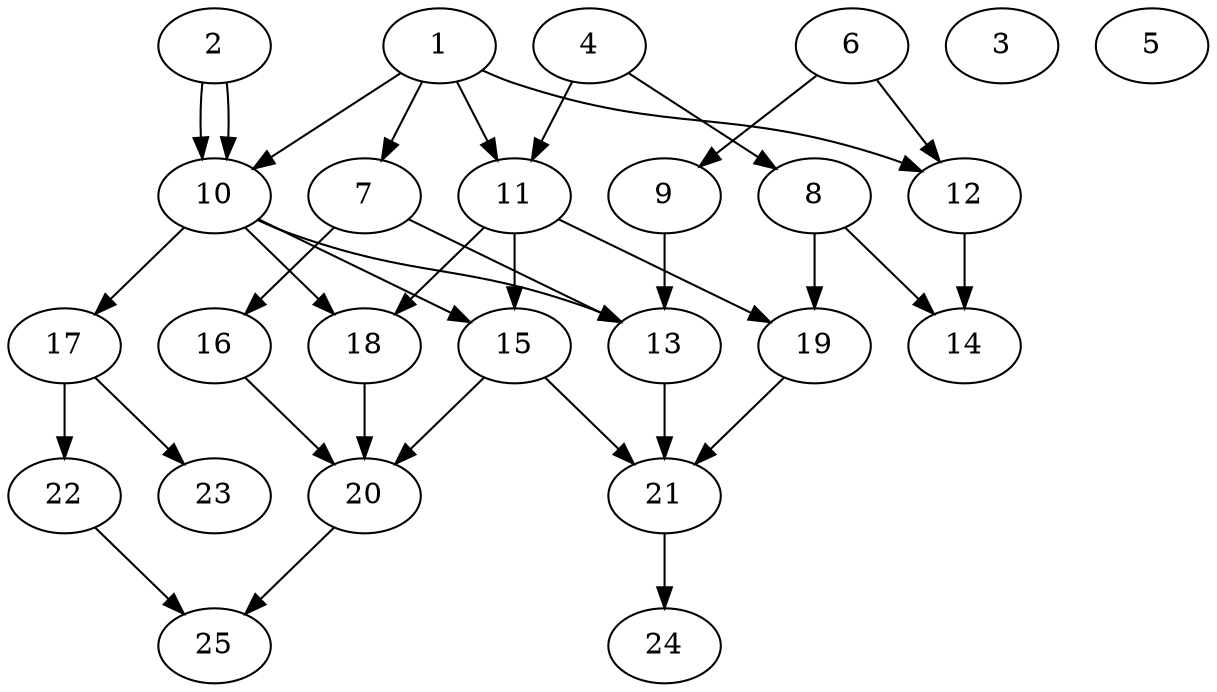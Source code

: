 // DAG (tier=2-normal, mode=compute, n=25, ccr=0.388, fat=0.505, density=0.408, regular=0.443, jump=0.175, mindata=524288, maxdata=8388608)
// DAG automatically generated by daggen at Sun Aug 24 16:33:33 2025
// /home/ermia/Project/Environments/daggen/bin/daggen --dot --ccr 0.388 --fat 0.505 --regular 0.443 --density 0.408 --jump 0.175 --mindata 524288 --maxdata 8388608 -n 25 
digraph G {
  1 [size="631323083464167552", alpha="0.10", expect_size="315661541732083776"]
  1 -> 7 [size ="228313490522112"]
  1 -> 10 [size ="228313490522112"]
  1 -> 11 [size ="228313490522112"]
  1 -> 12 [size ="228313490522112"]
  2 [size="381550120734176575488", alpha="0.01", expect_size="190775060367088287744"]
  2 -> 10 [size ="420847143616512"]
  2 -> 10 [size ="420847143616512"]
  3 [size="299115501850705526784", alpha="0.06", expect_size="149557750925352763392"]
  4 [size="134863004436306853888", alpha="0.01", expect_size="67431502218153426944"]
  4 -> 8 [size ="210386825510912"]
  4 -> 11 [size ="210386825510912"]
  5 [size="2808410772679260", alpha="0.01", expect_size="1404205386339630"]
  6 [size="24923685881310840", alpha="0.06", expect_size="12461842940655420"]
  6 -> 9 [size ="496843964284928"]
  6 -> 12 [size ="496843964284928"]
  7 [size="45839662366851072000", alpha="0.03", expect_size="22919831183425536000"]
  7 -> 13 [size ="102467056435200"]
  7 -> 16 [size ="102467056435200"]
  8 [size="73353819857494912", alpha="0.18", expect_size="36676909928747456"]
  8 -> 14 [size ="56358560858112"]
  8 -> 19 [size ="56358560858112"]
  9 [size="38727546660072718336", alpha="0.04", expect_size="19363773330036359168"]
  9 -> 13 [size ="91573534588928"]
  10 [size="369288529693178560", alpha="0.12", expect_size="184644264846589280"]
  10 -> 13 [size ="384701428662272"]
  10 -> 15 [size ="384701428662272"]
  10 -> 17 [size ="384701428662272"]
  10 -> 18 [size ="384701428662272"]
  11 [size="579126028618694656000", alpha="0.12", expect_size="289563014309347328000"]
  11 -> 15 [size ="555825810636800"]
  11 -> 18 [size ="555825810636800"]
  11 -> 19 [size ="555825810636800"]
  12 [size="74491770005299920896", alpha="0.20", expect_size="37245885002649960448"]
  12 -> 14 [size ="141632259227648"]
  13 [size="4117716260525753", alpha="0.10", expect_size="2058858130262876"]
  13 -> 21 [size ="183181437304832"]
  14 [size="6244814340266328", alpha="0.08", expect_size="3122407170133164"]
  15 [size="2043280960443457", alpha="0.10", expect_size="1021640480221728"]
  15 -> 20 [size ="39683358720000"]
  15 -> 21 [size ="39683358720000"]
  16 [size="7146053389447593984", alpha="0.11", expect_size="3573026694723796992"]
  16 -> 20 [size ="29680245669888"]
  17 [size="663653037638373888", alpha="0.10", expect_size="331826518819186944"]
  17 -> 22 [size ="294288550264832"]
  17 -> 23 [size ="294288550264832"]
  18 [size="4843302995794771", alpha="0.20", expect_size="2421651497897385"]
  18 -> 20 [size ="547255413112832"]
  19 [size="73532052960069136", alpha="0.01", expect_size="36766026480034568"]
  19 -> 21 [size ="195130170540032"]
  20 [size="2120566064457512", alpha="0.19", expect_size="1060283032228756"]
  20 -> 25 [size ="109927674675200"]
  21 [size="75417720578879152", alpha="0.09", expect_size="37708860289439576"]
  21 -> 24 [size ="137322486038528"]
  22 [size="8962404329189164", alpha="0.02", expect_size="4481202164594582"]
  22 -> 25 [size ="459981140787200"]
  23 [size="804836916404395264", alpha="0.03", expect_size="402418458202197632"]
  24 [size="24838438985115276", alpha="0.11", expect_size="12419219492557638"]
  25 [size="473063129731414720", alpha="0.14", expect_size="236531564865707360"]
}